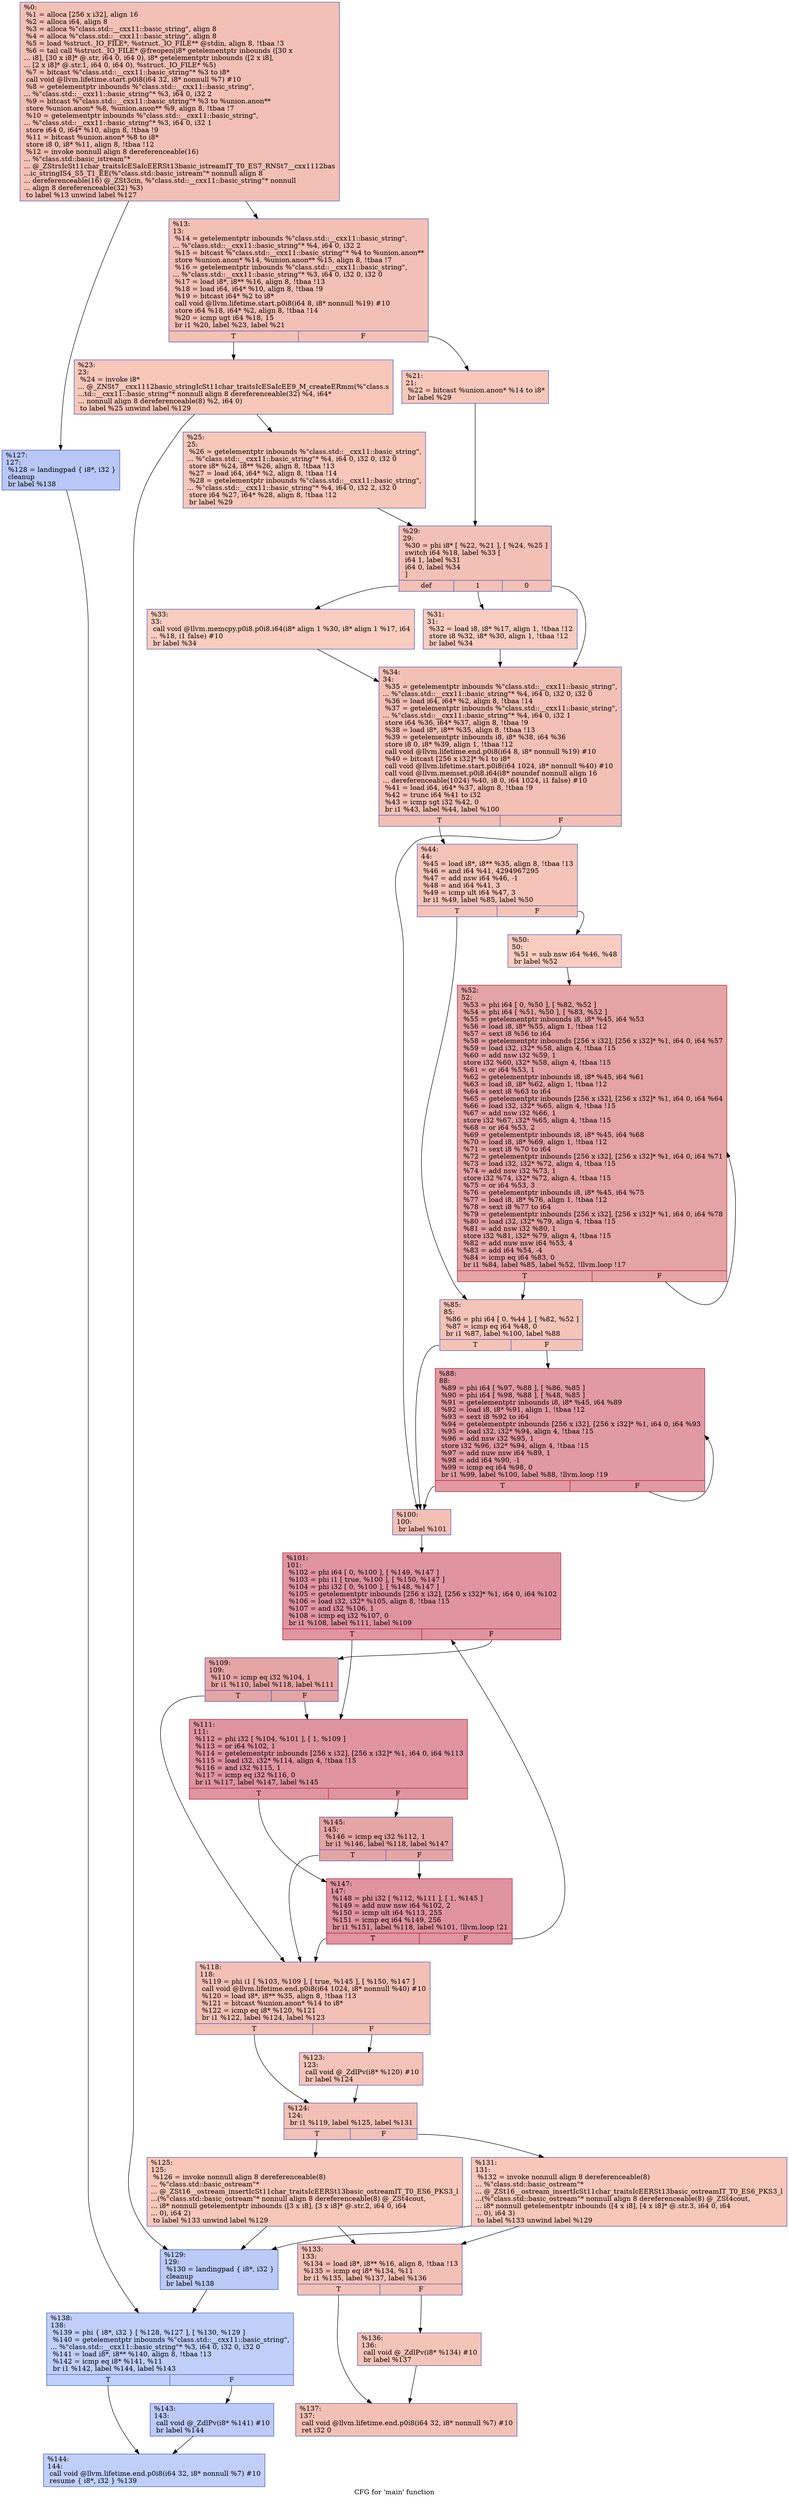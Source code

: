 digraph "CFG for 'main' function" {
	label="CFG for 'main' function";

	Node0x562116509d70 [shape=record,color="#3d50c3ff", style=filled, fillcolor="#e5705870",label="{%0:\l  %1 = alloca [256 x i32], align 16\l  %2 = alloca i64, align 8\l  %3 = alloca %\"class.std::__cxx11::basic_string\", align 8\l  %4 = alloca %\"class.std::__cxx11::basic_string\", align 8\l  %5 = load %struct._IO_FILE*, %struct._IO_FILE** @stdin, align 8, !tbaa !3\l  %6 = tail call %struct._IO_FILE* @freopen(i8* getelementptr inbounds ([30 x\l... i8], [30 x i8]* @.str, i64 0, i64 0), i8* getelementptr inbounds ([2 x i8],\l... [2 x i8]* @.str.1, i64 0, i64 0), %struct._IO_FILE* %5)\l  %7 = bitcast %\"class.std::__cxx11::basic_string\"* %3 to i8*\l  call void @llvm.lifetime.start.p0i8(i64 32, i8* nonnull %7) #10\l  %8 = getelementptr inbounds %\"class.std::__cxx11::basic_string\",\l... %\"class.std::__cxx11::basic_string\"* %3, i64 0, i32 2\l  %9 = bitcast %\"class.std::__cxx11::basic_string\"* %3 to %union.anon**\l  store %union.anon* %8, %union.anon** %9, align 8, !tbaa !7\l  %10 = getelementptr inbounds %\"class.std::__cxx11::basic_string\",\l... %\"class.std::__cxx11::basic_string\"* %3, i64 0, i32 1\l  store i64 0, i64* %10, align 8, !tbaa !9\l  %11 = bitcast %union.anon* %8 to i8*\l  store i8 0, i8* %11, align 8, !tbaa !12\l  %12 = invoke nonnull align 8 dereferenceable(16)\l... %\"class.std::basic_istream\"*\l... @_ZStrsIcSt11char_traitsIcESaIcEERSt13basic_istreamIT_T0_ES7_RNSt7__cxx1112bas\l...ic_stringIS4_S5_T1_EE(%\"class.std::basic_istream\"* nonnull align 8\l... dereferenceable(16) @_ZSt3cin, %\"class.std::__cxx11::basic_string\"* nonnull\l... align 8 dereferenceable(32) %3)\l          to label %13 unwind label %127\l}"];
	Node0x562116509d70 -> Node0x56211650b2b0;
	Node0x562116509d70 -> Node0x56211650b340;
	Node0x56211650b2b0 [shape=record,color="#3d50c3ff", style=filled, fillcolor="#e5705870",label="{%13:\l13:                                               \l  %14 = getelementptr inbounds %\"class.std::__cxx11::basic_string\",\l... %\"class.std::__cxx11::basic_string\"* %4, i64 0, i32 2\l  %15 = bitcast %\"class.std::__cxx11::basic_string\"* %4 to %union.anon**\l  store %union.anon* %14, %union.anon** %15, align 8, !tbaa !7\l  %16 = getelementptr inbounds %\"class.std::__cxx11::basic_string\",\l... %\"class.std::__cxx11::basic_string\"* %3, i64 0, i32 0, i32 0\l  %17 = load i8*, i8** %16, align 8, !tbaa !13\l  %18 = load i64, i64* %10, align 8, !tbaa !9\l  %19 = bitcast i64* %2 to i8*\l  call void @llvm.lifetime.start.p0i8(i64 8, i8* nonnull %19) #10\l  store i64 %18, i64* %2, align 8, !tbaa !14\l  %20 = icmp ugt i64 %18, 15\l  br i1 %20, label %23, label %21\l|{<s0>T|<s1>F}}"];
	Node0x56211650b2b0:s0 -> Node0x56211650d080;
	Node0x56211650b2b0:s1 -> Node0x56211650d110;
	Node0x56211650d110 [shape=record,color="#3d50c3ff", style=filled, fillcolor="#ec7f6370",label="{%21:\l21:                                               \l  %22 = bitcast %union.anon* %14 to i8*\l  br label %29\l}"];
	Node0x56211650d110 -> Node0x56211650d2c0;
	Node0x56211650d080 [shape=record,color="#3d50c3ff", style=filled, fillcolor="#ec7f6370",label="{%23:\l23:                                               \l  %24 = invoke i8*\l... @_ZNSt7__cxx1112basic_stringIcSt11char_traitsIcESaIcEE9_M_createERmm(%\"class.s\l...td::__cxx11::basic_string\"* nonnull align 8 dereferenceable(32) %4, i64*\l... nonnull align 8 dereferenceable(8) %2, i64 0)\l          to label %25 unwind label %129\l}"];
	Node0x56211650d080 -> Node0x56211650d420;
	Node0x56211650d080 -> Node0x56211650d470;
	Node0x56211650d420 [shape=record,color="#3d50c3ff", style=filled, fillcolor="#ec7f6370",label="{%25:\l25:                                               \l  %26 = getelementptr inbounds %\"class.std::__cxx11::basic_string\",\l... %\"class.std::__cxx11::basic_string\"* %4, i64 0, i32 0, i32 0\l  store i8* %24, i8** %26, align 8, !tbaa !13\l  %27 = load i64, i64* %2, align 8, !tbaa !14\l  %28 = getelementptr inbounds %\"class.std::__cxx11::basic_string\",\l... %\"class.std::__cxx11::basic_string\"* %4, i64 0, i32 2, i32 0\l  store i64 %27, i64* %28, align 8, !tbaa !12\l  br label %29\l}"];
	Node0x56211650d420 -> Node0x56211650d2c0;
	Node0x56211650d2c0 [shape=record,color="#3d50c3ff", style=filled, fillcolor="#e5705870",label="{%29:\l29:                                               \l  %30 = phi i8* [ %22, %21 ], [ %24, %25 ]\l  switch i64 %18, label %33 [\l    i64 1, label %31\l    i64 0, label %34\l  ]\l|{<s0>def|<s1>1|<s2>0}}"];
	Node0x56211650d2c0:s0 -> Node0x56211650df20;
	Node0x56211650d2c0:s1 -> Node0x56211650df70;
	Node0x56211650d2c0:s2 -> Node0x56211650dfc0;
	Node0x56211650df70 [shape=record,color="#3d50c3ff", style=filled, fillcolor="#f08b6e70",label="{%31:\l31:                                               \l  %32 = load i8, i8* %17, align 1, !tbaa !12\l  store i8 %32, i8* %30, align 1, !tbaa !12\l  br label %34\l}"];
	Node0x56211650df70 -> Node0x56211650dfc0;
	Node0x56211650df20 [shape=record,color="#3d50c3ff", style=filled, fillcolor="#f08b6e70",label="{%33:\l33:                                               \l  call void @llvm.memcpy.p0i8.p0i8.i64(i8* align 1 %30, i8* align 1 %17, i64\l... %18, i1 false) #10\l  br label %34\l}"];
	Node0x56211650df20 -> Node0x56211650dfc0;
	Node0x56211650dfc0 [shape=record,color="#3d50c3ff", style=filled, fillcolor="#e5705870",label="{%34:\l34:                                               \l  %35 = getelementptr inbounds %\"class.std::__cxx11::basic_string\",\l... %\"class.std::__cxx11::basic_string\"* %4, i64 0, i32 0, i32 0\l  %36 = load i64, i64* %2, align 8, !tbaa !14\l  %37 = getelementptr inbounds %\"class.std::__cxx11::basic_string\",\l... %\"class.std::__cxx11::basic_string\"* %4, i64 0, i32 1\l  store i64 %36, i64* %37, align 8, !tbaa !9\l  %38 = load i8*, i8** %35, align 8, !tbaa !13\l  %39 = getelementptr inbounds i8, i8* %38, i64 %36\l  store i8 0, i8* %39, align 1, !tbaa !12\l  call void @llvm.lifetime.end.p0i8(i64 8, i8* nonnull %19) #10\l  %40 = bitcast [256 x i32]* %1 to i8*\l  call void @llvm.lifetime.start.p0i8(i64 1024, i8* nonnull %40) #10\l  call void @llvm.memset.p0i8.i64(i8* noundef nonnull align 16\l... dereferenceable(1024) %40, i8 0, i64 1024, i1 false) #10\l  %41 = load i64, i64* %37, align 8, !tbaa !9\l  %42 = trunc i64 %41 to i32\l  %43 = icmp sgt i32 %42, 0\l  br i1 %43, label %44, label %100\l|{<s0>T|<s1>F}}"];
	Node0x56211650dfc0:s0 -> Node0x56211650f190;
	Node0x56211650dfc0:s1 -> Node0x56211650f1e0;
	Node0x56211650f190 [shape=record,color="#3d50c3ff", style=filled, fillcolor="#e97a5f70",label="{%44:\l44:                                               \l  %45 = load i8*, i8** %35, align 8, !tbaa !13\l  %46 = and i64 %41, 4294967295\l  %47 = add nsw i64 %46, -1\l  %48 = and i64 %41, 3\l  %49 = icmp ult i64 %47, 3\l  br i1 %49, label %85, label %50\l|{<s0>T|<s1>F}}"];
	Node0x56211650f190:s0 -> Node0x56211650f590;
	Node0x56211650f190:s1 -> Node0x56211650f5e0;
	Node0x56211650f5e0 [shape=record,color="#3d50c3ff", style=filled, fillcolor="#f08b6e70",label="{%50:\l50:                                               \l  %51 = sub nsw i64 %46, %48\l  br label %52\l}"];
	Node0x56211650f5e0 -> Node0x56211650f7b0;
	Node0x56211650f7b0 [shape=record,color="#b70d28ff", style=filled, fillcolor="#c32e3170",label="{%52:\l52:                                               \l  %53 = phi i64 [ 0, %50 ], [ %82, %52 ]\l  %54 = phi i64 [ %51, %50 ], [ %83, %52 ]\l  %55 = getelementptr inbounds i8, i8* %45, i64 %53\l  %56 = load i8, i8* %55, align 1, !tbaa !12\l  %57 = sext i8 %56 to i64\l  %58 = getelementptr inbounds [256 x i32], [256 x i32]* %1, i64 0, i64 %57\l  %59 = load i32, i32* %58, align 4, !tbaa !15\l  %60 = add nsw i32 %59, 1\l  store i32 %60, i32* %58, align 4, !tbaa !15\l  %61 = or i64 %53, 1\l  %62 = getelementptr inbounds i8, i8* %45, i64 %61\l  %63 = load i8, i8* %62, align 1, !tbaa !12\l  %64 = sext i8 %63 to i64\l  %65 = getelementptr inbounds [256 x i32], [256 x i32]* %1, i64 0, i64 %64\l  %66 = load i32, i32* %65, align 4, !tbaa !15\l  %67 = add nsw i32 %66, 1\l  store i32 %67, i32* %65, align 4, !tbaa !15\l  %68 = or i64 %53, 2\l  %69 = getelementptr inbounds i8, i8* %45, i64 %68\l  %70 = load i8, i8* %69, align 1, !tbaa !12\l  %71 = sext i8 %70 to i64\l  %72 = getelementptr inbounds [256 x i32], [256 x i32]* %1, i64 0, i64 %71\l  %73 = load i32, i32* %72, align 4, !tbaa !15\l  %74 = add nsw i32 %73, 1\l  store i32 %74, i32* %72, align 4, !tbaa !15\l  %75 = or i64 %53, 3\l  %76 = getelementptr inbounds i8, i8* %45, i64 %75\l  %77 = load i8, i8* %76, align 1, !tbaa !12\l  %78 = sext i8 %77 to i64\l  %79 = getelementptr inbounds [256 x i32], [256 x i32]* %1, i64 0, i64 %78\l  %80 = load i32, i32* %79, align 4, !tbaa !15\l  %81 = add nsw i32 %80, 1\l  store i32 %81, i32* %79, align 4, !tbaa !15\l  %82 = add nuw nsw i64 %53, 4\l  %83 = add i64 %54, -4\l  %84 = icmp eq i64 %83, 0\l  br i1 %84, label %85, label %52, !llvm.loop !17\l|{<s0>T|<s1>F}}"];
	Node0x56211650f7b0:s0 -> Node0x56211650f590;
	Node0x56211650f7b0:s1 -> Node0x56211650f7b0;
	Node0x56211650f590 [shape=record,color="#3d50c3ff", style=filled, fillcolor="#e97a5f70",label="{%85:\l85:                                               \l  %86 = phi i64 [ 0, %44 ], [ %82, %52 ]\l  %87 = icmp eq i64 %48, 0\l  br i1 %87, label %100, label %88\l|{<s0>T|<s1>F}}"];
	Node0x56211650f590:s0 -> Node0x56211650f1e0;
	Node0x56211650f590:s1 -> Node0x562116511ef0;
	Node0x562116511ef0 [shape=record,color="#b70d28ff", style=filled, fillcolor="#bb1b2c70",label="{%88:\l88:                                               \l  %89 = phi i64 [ %97, %88 ], [ %86, %85 ]\l  %90 = phi i64 [ %98, %88 ], [ %48, %85 ]\l  %91 = getelementptr inbounds i8, i8* %45, i64 %89\l  %92 = load i8, i8* %91, align 1, !tbaa !12\l  %93 = sext i8 %92 to i64\l  %94 = getelementptr inbounds [256 x i32], [256 x i32]* %1, i64 0, i64 %93\l  %95 = load i32, i32* %94, align 4, !tbaa !15\l  %96 = add nsw i32 %95, 1\l  store i32 %96, i32* %94, align 4, !tbaa !15\l  %97 = add nuw nsw i64 %89, 1\l  %98 = add i64 %90, -1\l  %99 = icmp eq i64 %98, 0\l  br i1 %99, label %100, label %88, !llvm.loop !19\l|{<s0>T|<s1>F}}"];
	Node0x562116511ef0:s0 -> Node0x56211650f1e0;
	Node0x562116511ef0:s1 -> Node0x562116511ef0;
	Node0x56211650f1e0 [shape=record,color="#3d50c3ff", style=filled, fillcolor="#e5705870",label="{%100:\l100:                                              \l  br label %101\l}"];
	Node0x56211650f1e0 -> Node0x562116512800;
	Node0x562116512800 [shape=record,color="#b70d28ff", style=filled, fillcolor="#b70d2870",label="{%101:\l101:                                              \l  %102 = phi i64 [ 0, %100 ], [ %149, %147 ]\l  %103 = phi i1 [ true, %100 ], [ %150, %147 ]\l  %104 = phi i32 [ 0, %100 ], [ %148, %147 ]\l  %105 = getelementptr inbounds [256 x i32], [256 x i32]* %1, i64 0, i64 %102\l  %106 = load i32, i32* %105, align 8, !tbaa !15\l  %107 = and i32 %106, 1\l  %108 = icmp eq i32 %107, 0\l  br i1 %108, label %111, label %109\l|{<s0>T|<s1>F}}"];
	Node0x562116512800:s0 -> Node0x562116512de0;
	Node0x562116512800:s1 -> Node0x562116512e70;
	Node0x562116512e70 [shape=record,color="#3d50c3ff", style=filled, fillcolor="#c5333470",label="{%109:\l109:                                              \l  %110 = icmp eq i32 %104, 1\l  br i1 %110, label %118, label %111\l|{<s0>T|<s1>F}}"];
	Node0x562116512e70:s0 -> Node0x562116513040;
	Node0x562116512e70:s1 -> Node0x562116512de0;
	Node0x562116512de0 [shape=record,color="#b70d28ff", style=filled, fillcolor="#b70d2870",label="{%111:\l111:                                              \l  %112 = phi i32 [ %104, %101 ], [ 1, %109 ]\l  %113 = or i64 %102, 1\l  %114 = getelementptr inbounds [256 x i32], [256 x i32]* %1, i64 0, i64 %113\l  %115 = load i32, i32* %114, align 4, !tbaa !15\l  %116 = and i32 %115, 1\l  %117 = icmp eq i32 %116, 0\l  br i1 %117, label %147, label %145\l|{<s0>T|<s1>F}}"];
	Node0x562116512de0:s0 -> Node0x5621165128c0;
	Node0x562116512de0:s1 -> Node0x5621165134d0;
	Node0x562116513040 [shape=record,color="#3d50c3ff", style=filled, fillcolor="#e5705870",label="{%118:\l118:                                              \l  %119 = phi i1 [ %103, %109 ], [ true, %145 ], [ %150, %147 ]\l  call void @llvm.lifetime.end.p0i8(i64 1024, i8* nonnull %40) #10\l  %120 = load i8*, i8** %35, align 8, !tbaa !13\l  %121 = bitcast %union.anon* %14 to i8*\l  %122 = icmp eq i8* %120, %121\l  br i1 %122, label %124, label %123\l|{<s0>T|<s1>F}}"];
	Node0x562116513040:s0 -> Node0x5621165139c0;
	Node0x562116513040:s1 -> Node0x562116513a10;
	Node0x562116513a10 [shape=record,color="#3d50c3ff", style=filled, fillcolor="#e97a5f70",label="{%123:\l123:                                              \l  call void @_ZdlPv(i8* %120) #10\l  br label %124\l}"];
	Node0x562116513a10 -> Node0x5621165139c0;
	Node0x5621165139c0 [shape=record,color="#3d50c3ff", style=filled, fillcolor="#e5705870",label="{%124:\l124:                                              \l  br i1 %119, label %125, label %131\l|{<s0>T|<s1>F}}"];
	Node0x5621165139c0:s0 -> Node0x562116513da0;
	Node0x5621165139c0:s1 -> Node0x562116513df0;
	Node0x562116513da0 [shape=record,color="#3d50c3ff", style=filled, fillcolor="#ec7f6370",label="{%125:\l125:                                              \l  %126 = invoke nonnull align 8 dereferenceable(8)\l... %\"class.std::basic_ostream\"*\l... @_ZSt16__ostream_insertIcSt11char_traitsIcEERSt13basic_ostreamIT_T0_ES6_PKS3_l\l...(%\"class.std::basic_ostream\"* nonnull align 8 dereferenceable(8) @_ZSt4cout,\l... i8* nonnull getelementptr inbounds ([3 x i8], [3 x i8]* @.str.2, i64 0, i64\l... 0), i64 2)\l          to label %133 unwind label %129\l}"];
	Node0x562116513da0 -> Node0x562116513fe0;
	Node0x562116513da0 -> Node0x56211650d470;
	Node0x56211650b340 [shape=record,color="#3d50c3ff", style=filled, fillcolor="#5f7fe870",label="{%127:\l127:                                              \l  %128 = landingpad \{ i8*, i32 \}\l          cleanup\l  br label %138\l}"];
	Node0x56211650b340 -> Node0x562116514b70;
	Node0x56211650d470 [shape=record,color="#3d50c3ff", style=filled, fillcolor="#6687ed70",label="{%129:\l129:                                              \l  %130 = landingpad \{ i8*, i32 \}\l          cleanup\l  br label %138\l}"];
	Node0x56211650d470 -> Node0x562116514b70;
	Node0x562116513df0 [shape=record,color="#3d50c3ff", style=filled, fillcolor="#ec7f6370",label="{%131:\l131:                                              \l  %132 = invoke nonnull align 8 dereferenceable(8)\l... %\"class.std::basic_ostream\"*\l... @_ZSt16__ostream_insertIcSt11char_traitsIcEERSt13basic_ostreamIT_T0_ES6_PKS3_l\l...(%\"class.std::basic_ostream\"* nonnull align 8 dereferenceable(8) @_ZSt4cout,\l... i8* nonnull getelementptr inbounds ([4 x i8], [4 x i8]* @.str.3, i64 0, i64\l... 0), i64 3)\l          to label %133 unwind label %129\l}"];
	Node0x562116513df0 -> Node0x562116513fe0;
	Node0x562116513df0 -> Node0x56211650d470;
	Node0x562116513fe0 [shape=record,color="#3d50c3ff", style=filled, fillcolor="#e5705870",label="{%133:\l133:                                              \l  %134 = load i8*, i8** %16, align 8, !tbaa !13\l  %135 = icmp eq i8* %134, %11\l  br i1 %135, label %137, label %136\l|{<s0>T|<s1>F}}"];
	Node0x562116513fe0:s0 -> Node0x5621165150c0;
	Node0x562116513fe0:s1 -> Node0x562116515110;
	Node0x562116515110 [shape=record,color="#3d50c3ff", style=filled, fillcolor="#e97a5f70",label="{%136:\l136:                                              \l  call void @_ZdlPv(i8* %134) #10\l  br label %137\l}"];
	Node0x562116515110 -> Node0x5621165150c0;
	Node0x5621165150c0 [shape=record,color="#3d50c3ff", style=filled, fillcolor="#e5705870",label="{%137:\l137:                                              \l  call void @llvm.lifetime.end.p0i8(i64 32, i8* nonnull %7) #10\l  ret i32 0\l}"];
	Node0x562116514b70 [shape=record,color="#3d50c3ff", style=filled, fillcolor="#7093f370",label="{%138:\l138:                                              \l  %139 = phi \{ i8*, i32 \} [ %128, %127 ], [ %130, %129 ]\l  %140 = getelementptr inbounds %\"class.std::__cxx11::basic_string\",\l... %\"class.std::__cxx11::basic_string\"* %3, i64 0, i32 0, i32 0\l  %141 = load i8*, i8** %140, align 8, !tbaa !13\l  %142 = icmp eq i8* %141, %11\l  br i1 %142, label %144, label %143\l|{<s0>T|<s1>F}}"];
	Node0x562116514b70:s0 -> Node0x5621165156b0;
	Node0x562116514b70:s1 -> Node0x562116515700;
	Node0x562116515700 [shape=record,color="#3d50c3ff", style=filled, fillcolor="#6687ed70",label="{%143:\l143:                                              \l  call void @_ZdlPv(i8* %141) #10\l  br label %144\l}"];
	Node0x562116515700 -> Node0x5621165156b0;
	Node0x5621165156b0 [shape=record,color="#3d50c3ff", style=filled, fillcolor="#7093f370",label="{%144:\l144:                                              \l  call void @llvm.lifetime.end.p0i8(i64 32, i8* nonnull %7) #10\l  resume \{ i8*, i32 \} %139\l}"];
	Node0x5621165134d0 [shape=record,color="#3d50c3ff", style=filled, fillcolor="#c5333470",label="{%145:\l145:                                              \l  %146 = icmp eq i32 %112, 1\l  br i1 %146, label %118, label %147\l|{<s0>T|<s1>F}}"];
	Node0x5621165134d0:s0 -> Node0x562116513040;
	Node0x5621165134d0:s1 -> Node0x5621165128c0;
	Node0x5621165128c0 [shape=record,color="#b70d28ff", style=filled, fillcolor="#b70d2870",label="{%147:\l147:                                              \l  %148 = phi i32 [ %112, %111 ], [ 1, %145 ]\l  %149 = add nuw nsw i64 %102, 2\l  %150 = icmp ult i64 %113, 255\l  %151 = icmp eq i64 %149, 256\l  br i1 %151, label %118, label %101, !llvm.loop !21\l|{<s0>T|<s1>F}}"];
	Node0x5621165128c0:s0 -> Node0x562116513040;
	Node0x5621165128c0:s1 -> Node0x562116512800;
}
